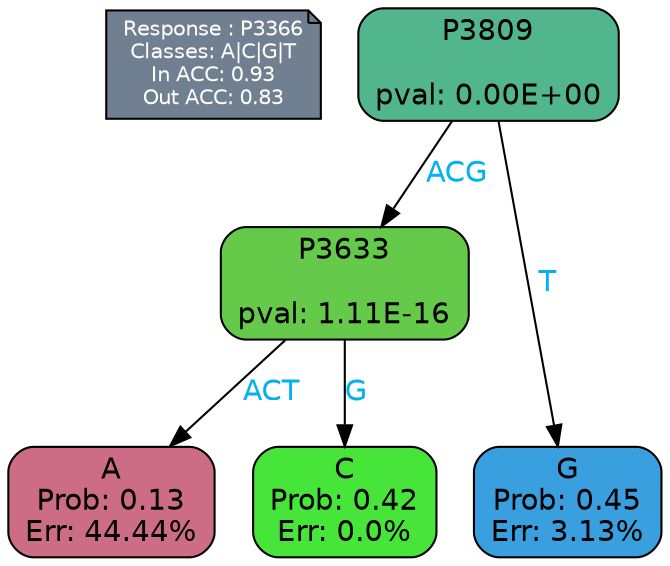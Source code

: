 digraph Tree {
node [shape=box, style="filled, rounded", color="black", fontname=helvetica] ;
graph [ranksep=equally, splines=polylines, bgcolor=transparent, dpi=600] ;
edge [fontname=helvetica] ;
LEGEND [label="Response : P3366
Classes: A|C|G|T
In ACC: 0.93
Out ACC: 0.83
",shape=note,align=left,style=filled,fillcolor="slategray",fontcolor="white",fontsize=10];1 [label="P3809

pval: 0.00E+00", fillcolor="#51b68d"] ;
2 [label="P3633

pval: 1.11E-16", fillcolor="#65c94a"] ;
3 [label="A
Prob: 0.13
Err: 44.44%", fillcolor="#cd6c85"] ;
4 [label="C
Prob: 0.42
Err: 0.0%", fillcolor="#47e539"] ;
5 [label="G
Prob: 0.45
Err: 3.13%", fillcolor="#399fdf"] ;
1 -> 2 [label="ACG",fontcolor=deepskyblue2] ;
1 -> 5 [label="T",fontcolor=deepskyblue2] ;
2 -> 3 [label="ACT",fontcolor=deepskyblue2] ;
2 -> 4 [label="G",fontcolor=deepskyblue2] ;
{rank = same; 3;4;5;}{rank = same; LEGEND;1;}}